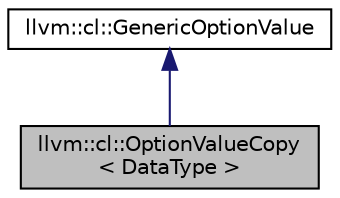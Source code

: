 digraph "llvm::cl::OptionValueCopy&lt; DataType &gt;"
{
 // LATEX_PDF_SIZE
  bgcolor="transparent";
  edge [fontname="Helvetica",fontsize="10",labelfontname="Helvetica",labelfontsize="10"];
  node [fontname="Helvetica",fontsize="10",shape=record];
  Node1 [label="llvm::cl::OptionValueCopy\l\< DataType \>",height=0.2,width=0.4,color="black", fillcolor="grey75", style="filled", fontcolor="black",tooltip=" "];
  Node2 -> Node1 [dir="back",color="midnightblue",fontsize="10",style="solid",fontname="Helvetica"];
  Node2 [label="llvm::cl::GenericOptionValue",height=0.2,width=0.4,color="black",URL="$structllvm_1_1cl_1_1GenericOptionValue.html",tooltip=" "];
}
